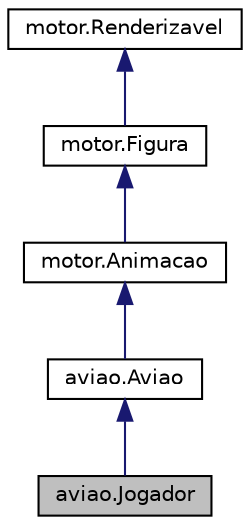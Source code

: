 digraph "aviao.Jogador"
{
  edge [fontname="Helvetica",fontsize="10",labelfontname="Helvetica",labelfontsize="10"];
  node [fontname="Helvetica",fontsize="10",shape=record];
  Node1 [label="aviao.Jogador",height=0.2,width=0.4,color="black", fillcolor="grey75", style="filled", fontcolor="black"];
  Node2 -> Node1 [dir="back",color="midnightblue",fontsize="10",style="solid",fontname="Helvetica"];
  Node2 [label="aviao.Aviao",height=0.2,width=0.4,color="black", fillcolor="white", style="filled",URL="$classaviao_1_1Aviao.html"];
  Node3 -> Node2 [dir="back",color="midnightblue",fontsize="10",style="solid",fontname="Helvetica"];
  Node3 [label="motor.Animacao",height=0.2,width=0.4,color="black", fillcolor="white", style="filled",URL="$classmotor_1_1Animacao.html",tooltip="Classe base para uma animação de spritesheet (folha de animações) "];
  Node4 -> Node3 [dir="back",color="midnightblue",fontsize="10",style="solid",fontname="Helvetica"];
  Node4 [label="motor.Figura",height=0.2,width=0.4,color="black", fillcolor="white", style="filled",URL="$classmotor_1_1Figura.html",tooltip="Representa uma imagem na árvore de renderização. "];
  Node5 -> Node4 [dir="back",color="midnightblue",fontsize="10",style="solid",fontname="Helvetica"];
  Node5 [label="motor.Renderizavel",height=0.2,width=0.4,color="black", fillcolor="white", style="filled",URL="$classmotor_1_1Renderizavel.html",tooltip="Classe abstrata que contém os atributos básicos de um objeto renderizável. "];
}
